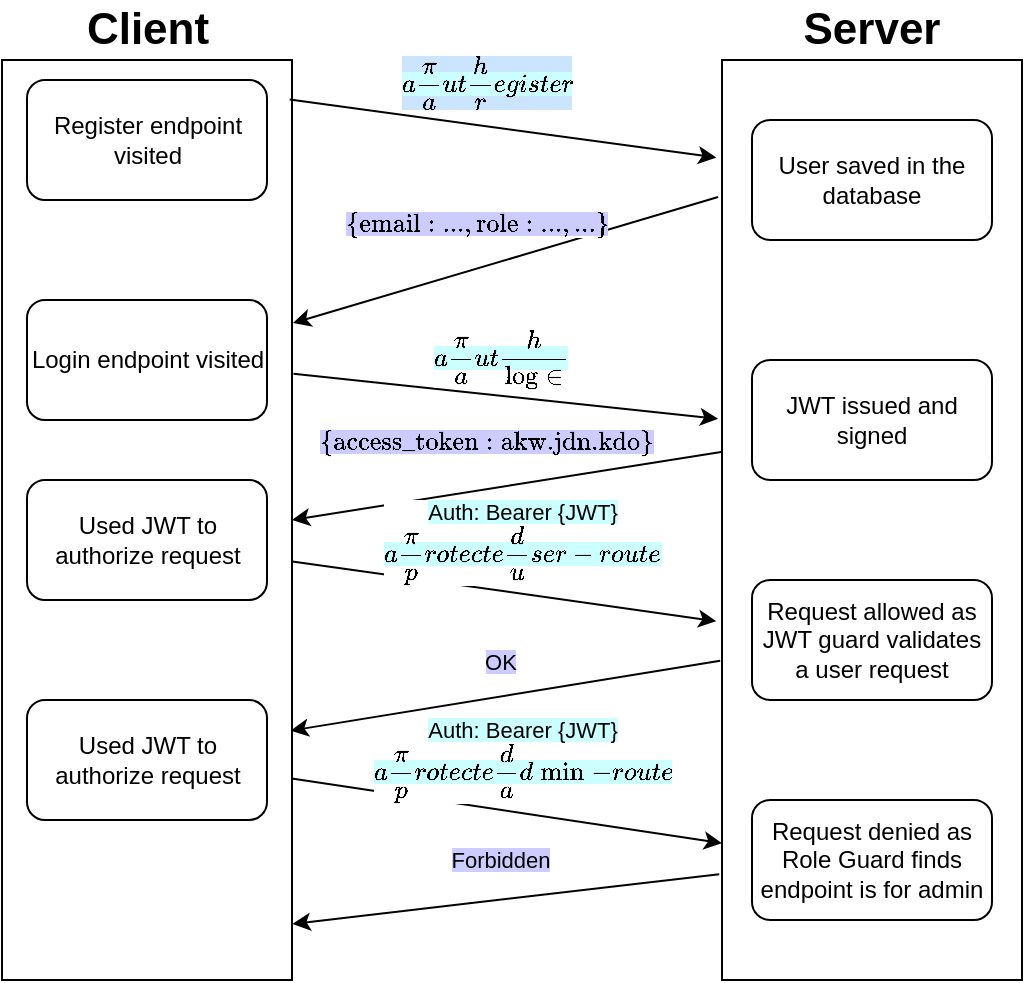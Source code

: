 <mxfile version="23.1.2" type="device">
  <diagram name="Page-1" id="TT8JZ-c2MHZ9ajTFR8ZH">
    <mxGraphModel dx="1002" dy="1876" grid="1" gridSize="10" guides="1" tooltips="1" connect="1" arrows="1" fold="1" page="1" pageScale="1" pageWidth="827" pageHeight="1169" math="0" shadow="0">
      <root>
        <mxCell id="0" />
        <mxCell id="1" parent="0" />
        <mxCell id="p6PMYkcUD7EyWkOT7CTt-6" value="" style="rounded=0;whiteSpace=wrap;html=1;" vertex="1" parent="1">
          <mxGeometry x="140" y="10" width="145" height="460" as="geometry" />
        </mxCell>
        <mxCell id="p6PMYkcUD7EyWkOT7CTt-7" value="" style="rounded=0;whiteSpace=wrap;html=1;" vertex="1" parent="1">
          <mxGeometry x="500" y="10" width="150" height="460" as="geometry" />
        </mxCell>
        <mxCell id="p6PMYkcUD7EyWkOT7CTt-10" value="" style="endArrow=classic;html=1;rounded=0;exitX=0.992;exitY=0.043;exitDx=0;exitDy=0;exitPerimeter=0;entryX=-0.019;entryY=0.106;entryDx=0;entryDy=0;entryPerimeter=0;" edge="1" parent="1" source="p6PMYkcUD7EyWkOT7CTt-6" target="p6PMYkcUD7EyWkOT7CTt-7">
          <mxGeometry width="50" height="50" relative="1" as="geometry">
            <mxPoint x="320" y="310" as="sourcePoint" />
            <mxPoint x="370" y="260" as="targetPoint" />
          </mxGeometry>
        </mxCell>
        <mxCell id="p6PMYkcUD7EyWkOT7CTt-12" value="&lt;span style=&quot;background-color: rgb(204, 255, 255);&quot;&gt;`api/auth/register`&lt;/span&gt;" style="edgeLabel;html=1;align=center;verticalAlign=middle;resizable=0;points=[];fontColor=#000000;labelBackgroundColor=#CCE5FF;" vertex="1" connectable="0" parent="p6PMYkcUD7EyWkOT7CTt-10">
          <mxGeometry x="-0.086" y="2" relative="1" as="geometry">
            <mxPoint y="-20" as="offset" />
          </mxGeometry>
        </mxCell>
        <mxCell id="p6PMYkcUD7EyWkOT7CTt-13" value="" style="endArrow=classic;html=1;rounded=0;entryX=1.003;entryY=0.286;entryDx=0;entryDy=0;exitX=-0.013;exitY=0.149;exitDx=0;exitDy=0;exitPerimeter=0;entryPerimeter=0;" edge="1" parent="1" source="p6PMYkcUD7EyWkOT7CTt-7" target="p6PMYkcUD7EyWkOT7CTt-6">
          <mxGeometry width="50" height="50" relative="1" as="geometry">
            <mxPoint x="320" y="310" as="sourcePoint" />
            <mxPoint x="370" y="260" as="targetPoint" />
          </mxGeometry>
        </mxCell>
        <mxCell id="p6PMYkcUD7EyWkOT7CTt-14" value="&lt;span style=&quot;background-color: rgb(204, 204, 255);&quot;&gt;`{&quot;email&quot;: &quot;...&quot;, &quot;role&quot;: &quot;...&quot;, ...}`&lt;/span&gt;" style="edgeLabel;html=1;align=center;verticalAlign=middle;resizable=0;points=[];" vertex="1" connectable="0" parent="p6PMYkcUD7EyWkOT7CTt-13">
          <mxGeometry x="0.329" y="-2" relative="1" as="geometry">
            <mxPoint x="21" y="-27" as="offset" />
          </mxGeometry>
        </mxCell>
        <mxCell id="p6PMYkcUD7EyWkOT7CTt-15" value="&lt;span style=&quot;background-color: rgb(204, 255, 255);&quot;&gt;`api/auth/login`&lt;/span&gt;" style="endArrow=classic;html=1;rounded=0;entryX=-0.013;entryY=0.39;entryDx=0;entryDy=0;entryPerimeter=0;exitX=1.005;exitY=0.341;exitDx=0;exitDy=0;exitPerimeter=0;" edge="1" parent="1" source="p6PMYkcUD7EyWkOT7CTt-6" target="p6PMYkcUD7EyWkOT7CTt-7">
          <mxGeometry x="-0.051" y="19" width="50" height="50" relative="1" as="geometry">
            <mxPoint x="290" y="150" as="sourcePoint" />
            <mxPoint x="340" y="290" as="targetPoint" />
            <mxPoint as="offset" />
          </mxGeometry>
        </mxCell>
        <mxCell id="p6PMYkcUD7EyWkOT7CTt-17" value="" style="endArrow=classic;html=1;rounded=0;entryX=1;entryY=0.5;entryDx=0;entryDy=0;exitX=-0.003;exitY=0.426;exitDx=0;exitDy=0;exitPerimeter=0;" edge="1" parent="1" source="p6PMYkcUD7EyWkOT7CTt-7" target="p6PMYkcUD7EyWkOT7CTt-6">
          <mxGeometry width="50" height="50" relative="1" as="geometry">
            <mxPoint x="290" y="380" as="sourcePoint" />
            <mxPoint x="340" y="330" as="targetPoint" />
          </mxGeometry>
        </mxCell>
        <mxCell id="p6PMYkcUD7EyWkOT7CTt-18" value="&lt;span style=&quot;background-color: rgb(204, 204, 255);&quot;&gt;`{&quot;access_token&quot;: &quot;akw.jdn.kdo&quot;}`&lt;/span&gt;" style="edgeLabel;html=1;align=center;verticalAlign=middle;resizable=0;points=[];" vertex="1" connectable="0" parent="p6PMYkcUD7EyWkOT7CTt-17">
          <mxGeometry x="0.199" y="-4" relative="1" as="geometry">
            <mxPoint x="11" y="-22" as="offset" />
          </mxGeometry>
        </mxCell>
        <mxCell id="p6PMYkcUD7EyWkOT7CTt-19" value="" style="endArrow=classic;html=1;rounded=0;exitX=1.001;exitY=0.545;exitDx=0;exitDy=0;exitPerimeter=0;entryX=-0.019;entryY=0.61;entryDx=0;entryDy=0;entryPerimeter=0;" edge="1" parent="1" source="p6PMYkcUD7EyWkOT7CTt-6" target="p6PMYkcUD7EyWkOT7CTt-7">
          <mxGeometry width="50" height="50" relative="1" as="geometry">
            <mxPoint x="330" y="390" as="sourcePoint" />
            <mxPoint x="480" y="290" as="targetPoint" />
          </mxGeometry>
        </mxCell>
        <mxCell id="p6PMYkcUD7EyWkOT7CTt-20" value="&lt;span style=&quot;background-color: rgb(204, 255, 255);&quot;&gt;Auth: Bearer {JWT}&lt;br&gt;`api/protected/user-route`&lt;/span&gt;" style="edgeLabel;html=1;align=center;verticalAlign=middle;resizable=0;points=[];" vertex="1" connectable="0" parent="p6PMYkcUD7EyWkOT7CTt-19">
          <mxGeometry x="-0.01" y="-2" relative="1" as="geometry">
            <mxPoint x="10" y="-27" as="offset" />
          </mxGeometry>
        </mxCell>
        <mxCell id="p6PMYkcUD7EyWkOT7CTt-21" value="" style="endArrow=classic;html=1;rounded=0;entryX=0.995;entryY=0.729;entryDx=0;entryDy=0;exitX=-0.006;exitY=0.653;exitDx=0;exitDy=0;exitPerimeter=0;entryPerimeter=0;" edge="1" parent="1" source="p6PMYkcUD7EyWkOT7CTt-7" target="p6PMYkcUD7EyWkOT7CTt-6">
          <mxGeometry width="50" height="50" relative="1" as="geometry">
            <mxPoint x="500" y="340" as="sourcePoint" />
            <mxPoint x="285" y="393" as="targetPoint" />
          </mxGeometry>
        </mxCell>
        <mxCell id="p6PMYkcUD7EyWkOT7CTt-22" value="&lt;span style=&quot;background-color: rgb(204, 204, 255);&quot;&gt;OK&lt;/span&gt;" style="edgeLabel;html=1;align=center;verticalAlign=middle;resizable=0;points=[];" vertex="1" connectable="0" parent="p6PMYkcUD7EyWkOT7CTt-21">
          <mxGeometry x="0.199" y="-4" relative="1" as="geometry">
            <mxPoint x="19" y="-17" as="offset" />
          </mxGeometry>
        </mxCell>
        <mxCell id="p6PMYkcUD7EyWkOT7CTt-23" value="" style="endArrow=classic;html=1;rounded=0;exitX=0.999;exitY=0.781;exitDx=0;exitDy=0;exitPerimeter=0;entryX=-0.001;entryY=0.815;entryDx=0;entryDy=0;entryPerimeter=0;" edge="1" parent="1" source="p6PMYkcUD7EyWkOT7CTt-6">
          <mxGeometry width="50" height="50" relative="1" as="geometry">
            <mxPoint x="287.97" y="380" as="sourcePoint" />
            <mxPoint x="500" y="401.62" as="targetPoint" />
          </mxGeometry>
        </mxCell>
        <mxCell id="p6PMYkcUD7EyWkOT7CTt-24" value="&lt;span style=&quot;background-color: rgb(204, 255, 255);&quot;&gt;Auth: Bearer {JWT}&lt;br&gt;`api/protected/admin-route`&lt;/span&gt;" style="edgeLabel;html=1;align=center;verticalAlign=middle;resizable=0;points=[];" vertex="1" connectable="0" parent="p6PMYkcUD7EyWkOT7CTt-23">
          <mxGeometry x="-0.01" y="-2" relative="1" as="geometry">
            <mxPoint x="9" y="-27" as="offset" />
          </mxGeometry>
        </mxCell>
        <mxCell id="p6PMYkcUD7EyWkOT7CTt-25" value="" style="endArrow=classic;html=1;rounded=0;entryX=1.002;entryY=0.939;entryDx=0;entryDy=0;exitX=-0.009;exitY=0.885;exitDx=0;exitDy=0;exitPerimeter=0;entryPerimeter=0;" edge="1" parent="1" source="p6PMYkcUD7EyWkOT7CTt-7" target="p6PMYkcUD7EyWkOT7CTt-6">
          <mxGeometry width="50" height="50" relative="1" as="geometry">
            <mxPoint x="511" y="343" as="sourcePoint" />
            <mxPoint x="294" y="355" as="targetPoint" />
          </mxGeometry>
        </mxCell>
        <mxCell id="p6PMYkcUD7EyWkOT7CTt-26" value="&lt;span style=&quot;background-color: rgb(204, 204, 255);&quot;&gt;Forbidden&lt;/span&gt;" style="edgeLabel;html=1;align=center;verticalAlign=middle;resizable=0;points=[];" vertex="1" connectable="0" parent="p6PMYkcUD7EyWkOT7CTt-25">
          <mxGeometry x="0.199" y="-4" relative="1" as="geometry">
            <mxPoint x="19" y="-18" as="offset" />
          </mxGeometry>
        </mxCell>
        <mxCell id="p6PMYkcUD7EyWkOT7CTt-27" value="User saved in the database" style="rounded=1;whiteSpace=wrap;html=1;" vertex="1" parent="1">
          <mxGeometry x="515" y="40" width="120" height="60" as="geometry" />
        </mxCell>
        <mxCell id="p6PMYkcUD7EyWkOT7CTt-28" value="JWT issued and signed" style="rounded=1;whiteSpace=wrap;html=1;" vertex="1" parent="1">
          <mxGeometry x="515" y="160" width="120" height="60" as="geometry" />
        </mxCell>
        <mxCell id="p6PMYkcUD7EyWkOT7CTt-29" value="Request allowed as JWT guard validates a user request" style="rounded=1;whiteSpace=wrap;html=1;" vertex="1" parent="1">
          <mxGeometry x="515" y="270" width="120" height="60" as="geometry" />
        </mxCell>
        <mxCell id="p6PMYkcUD7EyWkOT7CTt-30" value="Request denied as Role Guard finds endpoint is for admin" style="rounded=1;whiteSpace=wrap;html=1;" vertex="1" parent="1">
          <mxGeometry x="515" y="380" width="120" height="60" as="geometry" />
        </mxCell>
        <mxCell id="p6PMYkcUD7EyWkOT7CTt-32" value="Client" style="text;html=1;strokeColor=none;fillColor=none;align=center;verticalAlign=middle;whiteSpace=wrap;rounded=0;fontStyle=1;fontSize=22;" vertex="1" parent="1">
          <mxGeometry x="158.75" y="-20" width="107.5" height="30" as="geometry" />
        </mxCell>
        <mxCell id="p6PMYkcUD7EyWkOT7CTt-34" value="Server" style="text;html=1;strokeColor=none;fillColor=none;align=center;verticalAlign=middle;whiteSpace=wrap;rounded=0;fontStyle=1;fontSize=22;" vertex="1" parent="1">
          <mxGeometry x="521.25" y="-20" width="107.5" height="30" as="geometry" />
        </mxCell>
        <mxCell id="p6PMYkcUD7EyWkOT7CTt-35" value="Register endpoint visited" style="rounded=1;whiteSpace=wrap;html=1;" vertex="1" parent="1">
          <mxGeometry x="152.5" y="20" width="120" height="60" as="geometry" />
        </mxCell>
        <mxCell id="p6PMYkcUD7EyWkOT7CTt-36" value="Login endpoint visited" style="rounded=1;whiteSpace=wrap;html=1;" vertex="1" parent="1">
          <mxGeometry x="152.5" y="130" width="120" height="60" as="geometry" />
        </mxCell>
        <mxCell id="p6PMYkcUD7EyWkOT7CTt-37" value="Used JWT to authorize request" style="rounded=1;whiteSpace=wrap;html=1;" vertex="1" parent="1">
          <mxGeometry x="152.5" y="220" width="120" height="60" as="geometry" />
        </mxCell>
        <mxCell id="p6PMYkcUD7EyWkOT7CTt-38" value="Used JWT to authorize request" style="rounded=1;whiteSpace=wrap;html=1;" vertex="1" parent="1">
          <mxGeometry x="152.5" y="330" width="120" height="60" as="geometry" />
        </mxCell>
      </root>
    </mxGraphModel>
  </diagram>
</mxfile>
